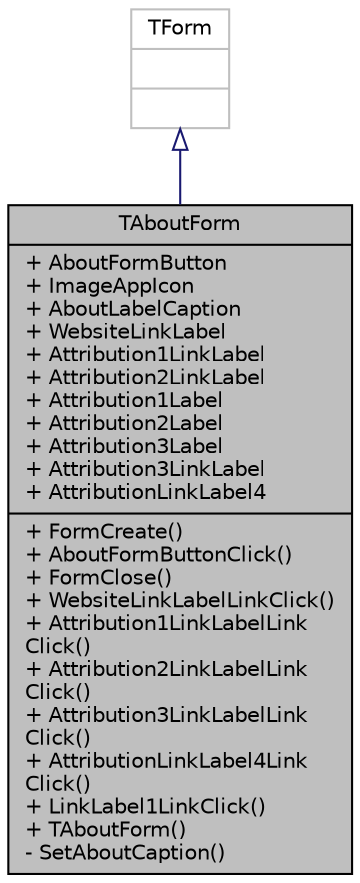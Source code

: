 digraph "TAboutForm"
{
 // INTERACTIVE_SVG=YES
 // LATEX_PDF_SIZE
  edge [fontname="Helvetica",fontsize="10",labelfontname="Helvetica",labelfontsize="10"];
  node [fontname="Helvetica",fontsize="10",shape=record];
  Node1 [label="{TAboutForm\n|+ AboutFormButton\l+ ImageAppIcon\l+ AboutLabelCaption\l+ WebsiteLinkLabel\l+ Attribution1LinkLabel\l+ Attribution2LinkLabel\l+ Attribution1Label\l+ Attribution2Label\l+ Attribution3Label\l+ Attribution3LinkLabel\l+ AttributionLinkLabel4\l|+ FormCreate()\l+ AboutFormButtonClick()\l+ FormClose()\l+ WebsiteLinkLabelLinkClick()\l+ Attribution1LinkLabelLink\lClick()\l+ Attribution2LinkLabelLink\lClick()\l+ Attribution3LinkLabelLink\lClick()\l+ AttributionLinkLabel4Link\lClick()\l+ LinkLabel1LinkClick()\l+ TAboutForm()\l- SetAboutCaption()\l}",height=0.2,width=0.4,color="black", fillcolor="grey75", style="filled", fontcolor="black",tooltip="The small 'About' box selected from the Help menu."];
  Node2 -> Node1 [dir="back",color="midnightblue",fontsize="10",style="solid",arrowtail="onormal",fontname="Helvetica"];
  Node2 [label="{TForm\n||}",height=0.2,width=0.4,color="grey75", fillcolor="white", style="filled",tooltip=" "];
}
